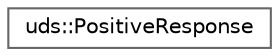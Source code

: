 digraph "Graphical Class Hierarchy"
{
 // LATEX_PDF_SIZE
  bgcolor="transparent";
  edge [fontname=Helvetica,fontsize=10,labelfontname=Helvetica,labelfontsize=10];
  node [fontname=Helvetica,fontsize=10,shape=box,height=0.2,width=0.4];
  rankdir="LR";
  Node0 [id="Node000000",label="uds::PositiveResponse",height=0.2,width=0.4,color="grey40", fillcolor="white", style="filled",URL="$d4/df1/classuds_1_1PositiveResponse.html",tooltip=" "];
}
